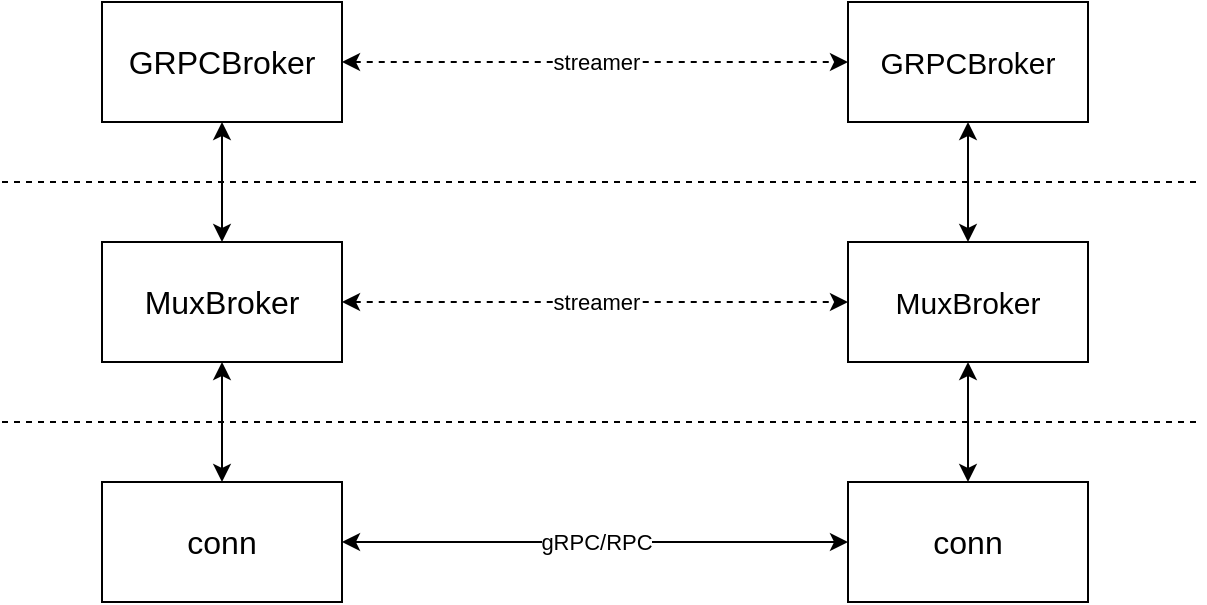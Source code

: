 <mxfile version="10.9.6" type="github"><diagram id="TlZJzSdhr5vYe4xK9-gA" name="Page-1"><mxGraphModel dx="946" dy="616" grid="1" gridSize="10" guides="1" tooltips="1" connect="1" arrows="1" fold="1" page="1" pageScale="1" pageWidth="827" pageHeight="1169" math="0" shadow="0"><root><mxCell id="0"/><mxCell id="1" parent="0"/><mxCell id="sn4w9L69QXdtUUtEWVGo-1" value="" style="endArrow=none;html=1;dashed=1;" edge="1" parent="1"><mxGeometry width="50" height="50" relative="1" as="geometry"><mxPoint x="80" y="220" as="sourcePoint"/><mxPoint x="680" y="220" as="targetPoint"/></mxGeometry></mxCell><mxCell id="sn4w9L69QXdtUUtEWVGo-25" style="edgeStyle=orthogonalEdgeStyle;rounded=0;orthogonalLoop=1;jettySize=auto;html=1;exitX=0.5;exitY=1;exitDx=0;exitDy=0;entryX=0.5;entryY=0;entryDx=0;entryDy=0;fontSize=15;startArrow=classic;startFill=1;" edge="1" parent="1" source="sn4w9L69QXdtUUtEWVGo-2" target="sn4w9L69QXdtUUtEWVGo-3"><mxGeometry relative="1" as="geometry"/></mxCell><mxCell id="sn4w9L69QXdtUUtEWVGo-2" value="&lt;span style=&quot;white-space: normal&quot;&gt;&lt;font style=&quot;font-size: 16px&quot;&gt;GRPCBroker&lt;/font&gt;&lt;/span&gt;" style="rounded=0;whiteSpace=wrap;html=1;" vertex="1" parent="1"><mxGeometry x="130" y="130" width="120" height="60" as="geometry"/></mxCell><mxCell id="sn4w9L69QXdtUUtEWVGo-26" style="edgeStyle=orthogonalEdgeStyle;rounded=0;orthogonalLoop=1;jettySize=auto;html=1;exitX=0.5;exitY=1;exitDx=0;exitDy=0;entryX=0.5;entryY=0;entryDx=0;entryDy=0;startArrow=classic;startFill=1;fontSize=15;" edge="1" parent="1" source="sn4w9L69QXdtUUtEWVGo-3" target="sn4w9L69QXdtUUtEWVGo-4"><mxGeometry relative="1" as="geometry"/></mxCell><mxCell id="sn4w9L69QXdtUUtEWVGo-3" value="&lt;span style=&quot;white-space: normal&quot;&gt;&lt;font style=&quot;font-size: 16px&quot;&gt;MuxBroker&lt;/font&gt;&lt;/span&gt;" style="rounded=0;whiteSpace=wrap;html=1;" vertex="1" parent="1"><mxGeometry x="130" y="250" width="120" height="60" as="geometry"/></mxCell><mxCell id="sn4w9L69QXdtUUtEWVGo-4" value="&lt;font style=&quot;font-size: 16px&quot;&gt;conn&lt;/font&gt;" style="rounded=0;whiteSpace=wrap;html=1;" vertex="1" parent="1"><mxGeometry x="130" y="370" width="120" height="60" as="geometry"/></mxCell><mxCell id="sn4w9L69QXdtUUtEWVGo-5" value="" style="endArrow=none;html=1;dashed=1;" edge="1" parent="1"><mxGeometry width="50" height="50" relative="1" as="geometry"><mxPoint x="80" y="340" as="sourcePoint"/><mxPoint x="680" y="340" as="targetPoint"/></mxGeometry></mxCell><mxCell id="sn4w9L69QXdtUUtEWVGo-27" style="edgeStyle=orthogonalEdgeStyle;rounded=0;orthogonalLoop=1;jettySize=auto;html=1;exitX=0.5;exitY=1;exitDx=0;exitDy=0;entryX=0.5;entryY=0;entryDx=0;entryDy=0;startArrow=classic;startFill=1;fontSize=15;" edge="1" parent="1" source="sn4w9L69QXdtUUtEWVGo-7" target="sn4w9L69QXdtUUtEWVGo-8"><mxGeometry relative="1" as="geometry"/></mxCell><mxCell id="sn4w9L69QXdtUUtEWVGo-7" value="GRPCBroker" style="rounded=0;whiteSpace=wrap;html=1;fontSize=15;" vertex="1" parent="1"><mxGeometry x="503" y="130" width="120" height="60" as="geometry"/></mxCell><mxCell id="sn4w9L69QXdtUUtEWVGo-28" style="edgeStyle=orthogonalEdgeStyle;rounded=0;orthogonalLoop=1;jettySize=auto;html=1;exitX=0.5;exitY=1;exitDx=0;exitDy=0;startArrow=classic;startFill=1;fontSize=15;" edge="1" parent="1" source="sn4w9L69QXdtUUtEWVGo-8" target="sn4w9L69QXdtUUtEWVGo-9"><mxGeometry relative="1" as="geometry"/></mxCell><mxCell id="sn4w9L69QXdtUUtEWVGo-8" value="&lt;span style=&quot;white-space: normal&quot;&gt;&lt;font style=&quot;font-size: 15px&quot;&gt;MuxBroker&lt;/font&gt;&lt;/span&gt;" style="rounded=0;whiteSpace=wrap;html=1;" vertex="1" parent="1"><mxGeometry x="503" y="250" width="120" height="60" as="geometry"/></mxCell><mxCell id="sn4w9L69QXdtUUtEWVGo-9" value="&lt;font style=&quot;font-size: 16px&quot;&gt;conn&lt;/font&gt;" style="rounded=0;whiteSpace=wrap;html=1;" vertex="1" parent="1"><mxGeometry x="503" y="370" width="120" height="60" as="geometry"/></mxCell><mxCell id="sn4w9L69QXdtUUtEWVGo-11" value="gRPC/RPC" style="endArrow=classic;startArrow=classic;html=1;entryX=0;entryY=0.5;entryDx=0;entryDy=0;exitX=1;exitY=0.5;exitDx=0;exitDy=0;" edge="1" parent="1" source="sn4w9L69QXdtUUtEWVGo-4" target="sn4w9L69QXdtUUtEWVGo-9"><mxGeometry width="50" height="50" relative="1" as="geometry"><mxPoint x="120" y="500" as="sourcePoint"/><mxPoint x="170" y="450" as="targetPoint"/></mxGeometry></mxCell><mxCell id="sn4w9L69QXdtUUtEWVGo-14" value="streamer" style="endArrow=classic;startArrow=classic;html=1;entryX=0;entryY=0.5;entryDx=0;entryDy=0;exitX=1;exitY=0.5;exitDx=0;exitDy=0;dashed=1;" edge="1" parent="1" source="sn4w9L69QXdtUUtEWVGo-3" target="sn4w9L69QXdtUUtEWVGo-8"><mxGeometry width="50" height="50" relative="1" as="geometry"><mxPoint x="260" y="410" as="sourcePoint"/><mxPoint x="513" y="410" as="targetPoint"/></mxGeometry></mxCell><mxCell id="sn4w9L69QXdtUUtEWVGo-16" value="streamer" style="endArrow=classic;startArrow=classic;html=1;entryX=0;entryY=0.5;entryDx=0;entryDy=0;exitX=1;exitY=0.5;exitDx=0;exitDy=0;dashed=1;" edge="1" parent="1" source="sn4w9L69QXdtUUtEWVGo-2" target="sn4w9L69QXdtUUtEWVGo-7"><mxGeometry width="50" height="50" relative="1" as="geometry"><mxPoint x="270" y="420" as="sourcePoint"/><mxPoint x="523" y="420" as="targetPoint"/></mxGeometry></mxCell></root></mxGraphModel></diagram></mxfile>